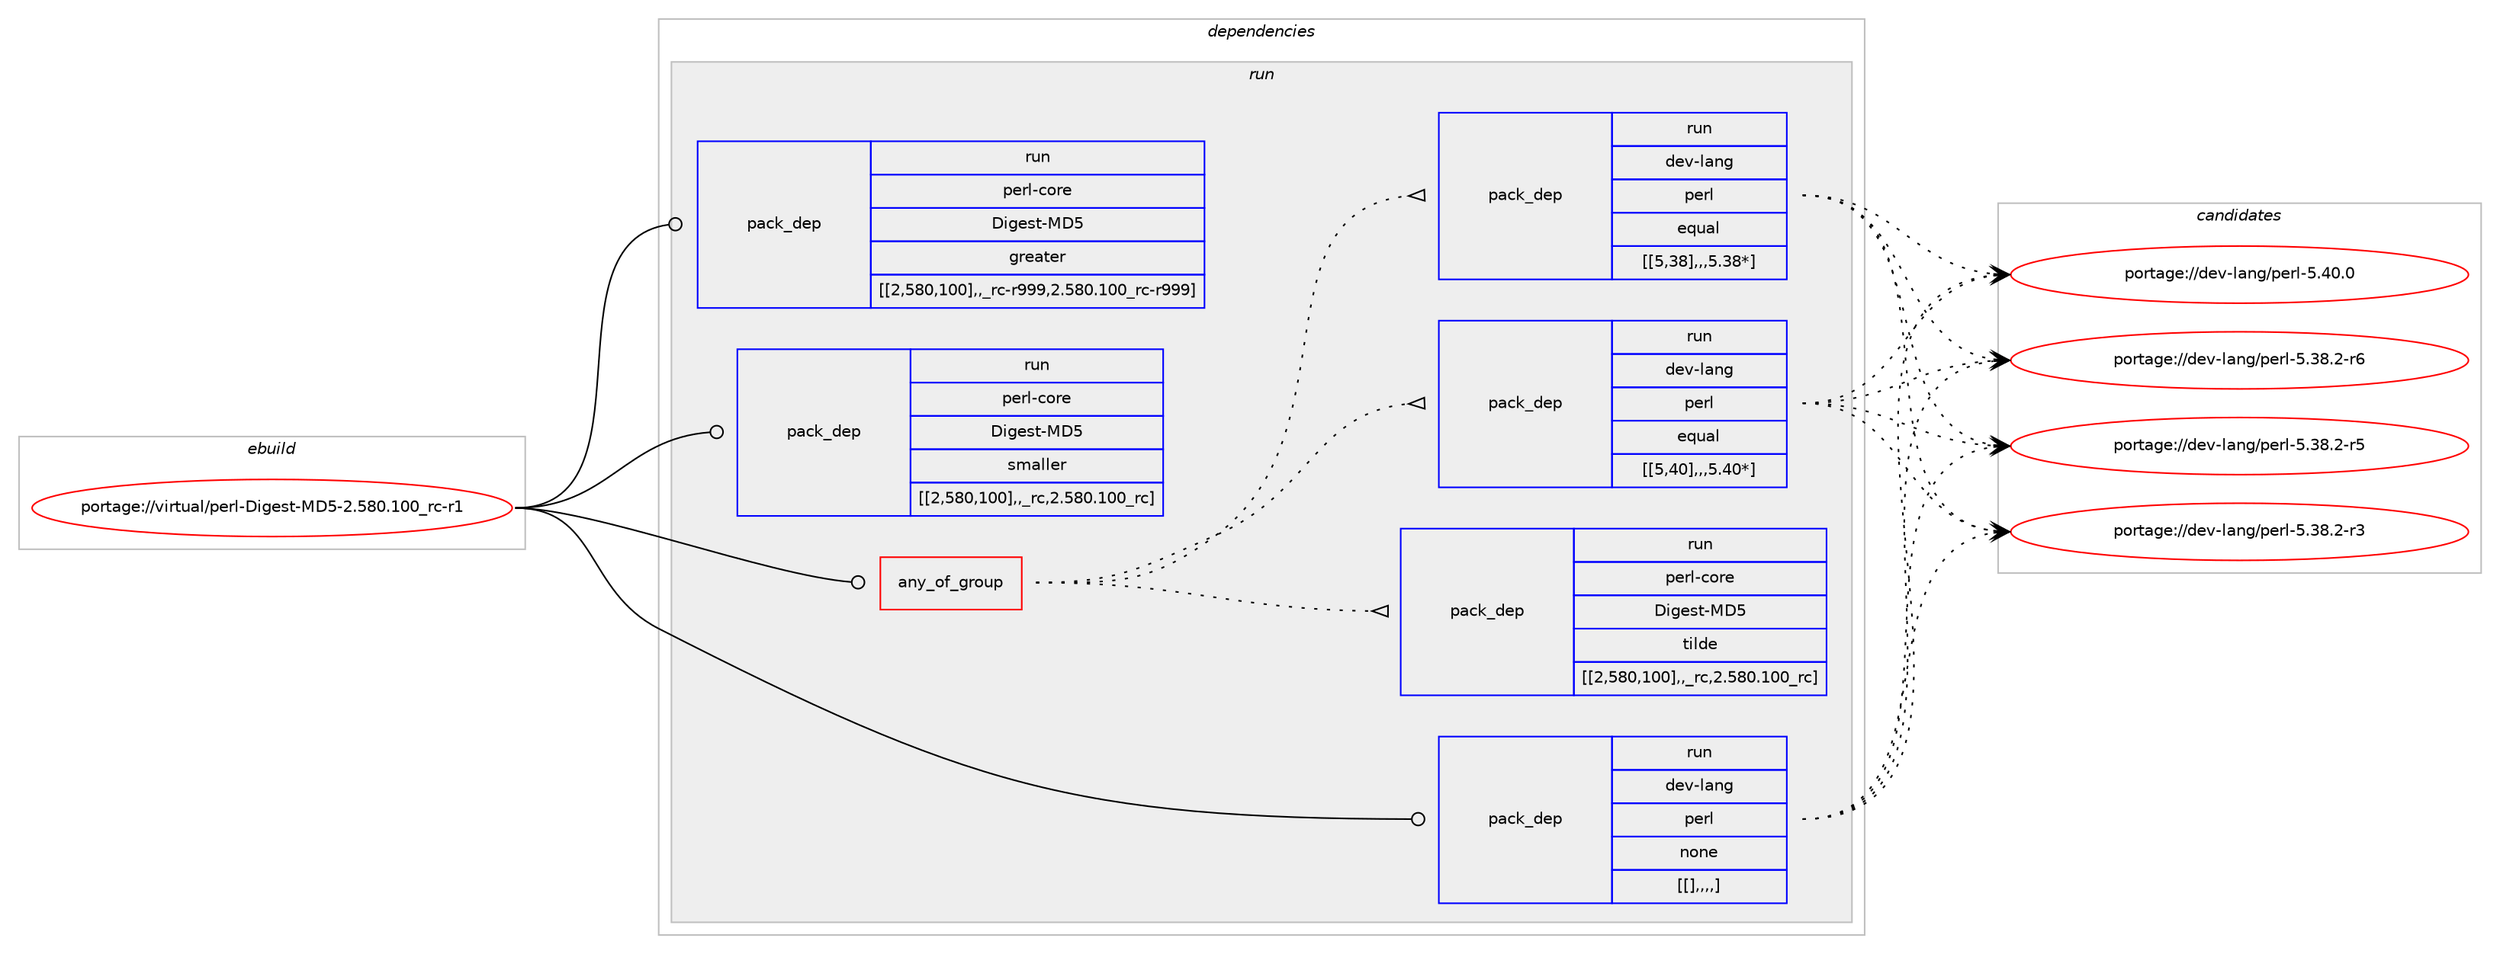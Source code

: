 digraph prolog {

# *************
# Graph options
# *************

newrank=true;
concentrate=true;
compound=true;
graph [rankdir=LR,fontname=Helvetica,fontsize=10,ranksep=1.5];#, ranksep=2.5, nodesep=0.2];
edge  [arrowhead=vee];
node  [fontname=Helvetica,fontsize=10];

# **********
# The ebuild
# **********

subgraph cluster_leftcol {
color=gray;
label=<<i>ebuild</i>>;
id [label="portage://virtual/perl-Digest-MD5-2.580.100_rc-r1", color=red, width=4, href="../virtual/perl-Digest-MD5-2.580.100_rc-r1.svg"];
}

# ****************
# The dependencies
# ****************

subgraph cluster_midcol {
color=gray;
label=<<i>dependencies</i>>;
subgraph cluster_compile {
fillcolor="#eeeeee";
style=filled;
label=<<i>compile</i>>;
}
subgraph cluster_compileandrun {
fillcolor="#eeeeee";
style=filled;
label=<<i>compile and run</i>>;
}
subgraph cluster_run {
fillcolor="#eeeeee";
style=filled;
label=<<i>run</i>>;
subgraph any71 {
dependency2181 [label=<<TABLE BORDER="0" CELLBORDER="1" CELLSPACING="0" CELLPADDING="4"><TR><TD CELLPADDING="10">any_of_group</TD></TR></TABLE>>, shape=none, color=red];subgraph pack1636 {
dependency2183 [label=<<TABLE BORDER="0" CELLBORDER="1" CELLSPACING="0" CELLPADDING="4" WIDTH="220"><TR><TD ROWSPAN="6" CELLPADDING="30">pack_dep</TD></TR><TR><TD WIDTH="110">run</TD></TR><TR><TD>dev-lang</TD></TR><TR><TD>perl</TD></TR><TR><TD>equal</TD></TR><TR><TD>[[5,40],,,5.40*]</TD></TR></TABLE>>, shape=none, color=blue];
}
dependency2181:e -> dependency2183:w [weight=20,style="dotted",arrowhead="oinv"];
subgraph pack1637 {
dependency2184 [label=<<TABLE BORDER="0" CELLBORDER="1" CELLSPACING="0" CELLPADDING="4" WIDTH="220"><TR><TD ROWSPAN="6" CELLPADDING="30">pack_dep</TD></TR><TR><TD WIDTH="110">run</TD></TR><TR><TD>dev-lang</TD></TR><TR><TD>perl</TD></TR><TR><TD>equal</TD></TR><TR><TD>[[5,38],,,5.38*]</TD></TR></TABLE>>, shape=none, color=blue];
}
dependency2181:e -> dependency2184:w [weight=20,style="dotted",arrowhead="oinv"];
subgraph pack1638 {
dependency2185 [label=<<TABLE BORDER="0" CELLBORDER="1" CELLSPACING="0" CELLPADDING="4" WIDTH="220"><TR><TD ROWSPAN="6" CELLPADDING="30">pack_dep</TD></TR><TR><TD WIDTH="110">run</TD></TR><TR><TD>perl-core</TD></TR><TR><TD>Digest-MD5</TD></TR><TR><TD>tilde</TD></TR><TR><TD>[[2,580,100],,_rc,2.580.100_rc]</TD></TR></TABLE>>, shape=none, color=blue];
}
dependency2181:e -> dependency2185:w [weight=20,style="dotted",arrowhead="oinv"];
}
id:e -> dependency2181:w [weight=20,style="solid",arrowhead="odot"];
subgraph pack1639 {
dependency2186 [label=<<TABLE BORDER="0" CELLBORDER="1" CELLSPACING="0" CELLPADDING="4" WIDTH="220"><TR><TD ROWSPAN="6" CELLPADDING="30">pack_dep</TD></TR><TR><TD WIDTH="110">run</TD></TR><TR><TD>dev-lang</TD></TR><TR><TD>perl</TD></TR><TR><TD>none</TD></TR><TR><TD>[[],,,,]</TD></TR></TABLE>>, shape=none, color=blue];
}
id:e -> dependency2186:w [weight=20,style="solid",arrowhead="odot"];
subgraph pack1641 {
dependency2189 [label=<<TABLE BORDER="0" CELLBORDER="1" CELLSPACING="0" CELLPADDING="4" WIDTH="220"><TR><TD ROWSPAN="6" CELLPADDING="30">pack_dep</TD></TR><TR><TD WIDTH="110">run</TD></TR><TR><TD>perl-core</TD></TR><TR><TD>Digest-MD5</TD></TR><TR><TD>greater</TD></TR><TR><TD>[[2,580,100],,_rc-r999,2.580.100_rc-r999]</TD></TR></TABLE>>, shape=none, color=blue];
}
id:e -> dependency2189:w [weight=20,style="solid",arrowhead="odot"];
subgraph pack1643 {
dependency2191 [label=<<TABLE BORDER="0" CELLBORDER="1" CELLSPACING="0" CELLPADDING="4" WIDTH="220"><TR><TD ROWSPAN="6" CELLPADDING="30">pack_dep</TD></TR><TR><TD WIDTH="110">run</TD></TR><TR><TD>perl-core</TD></TR><TR><TD>Digest-MD5</TD></TR><TR><TD>smaller</TD></TR><TR><TD>[[2,580,100],,_rc,2.580.100_rc]</TD></TR></TABLE>>, shape=none, color=blue];
}
id:e -> dependency2191:w [weight=20,style="solid",arrowhead="odot"];
}
}

# **************
# The candidates
# **************

subgraph cluster_choices {
rank=same;
color=gray;
label=<<i>candidates</i>>;

subgraph choice1634 {
color=black;
nodesep=1;
choice10010111845108971101034711210111410845534652484648 [label="portage://dev-lang/perl-5.40.0", color=red, width=4,href="../dev-lang/perl-5.40.0.svg"];
choice100101118451089711010347112101114108455346515646504511454 [label="portage://dev-lang/perl-5.38.2-r6", color=red, width=4,href="../dev-lang/perl-5.38.2-r6.svg"];
choice100101118451089711010347112101114108455346515646504511453 [label="portage://dev-lang/perl-5.38.2-r5", color=red, width=4,href="../dev-lang/perl-5.38.2-r5.svg"];
choice100101118451089711010347112101114108455346515646504511451 [label="portage://dev-lang/perl-5.38.2-r3", color=red, width=4,href="../dev-lang/perl-5.38.2-r3.svg"];
dependency2183:e -> choice10010111845108971101034711210111410845534652484648:w [style=dotted,weight="100"];
dependency2183:e -> choice100101118451089711010347112101114108455346515646504511454:w [style=dotted,weight="100"];
dependency2183:e -> choice100101118451089711010347112101114108455346515646504511453:w [style=dotted,weight="100"];
dependency2183:e -> choice100101118451089711010347112101114108455346515646504511451:w [style=dotted,weight="100"];
}
subgraph choice1637 {
color=black;
nodesep=1;
choice10010111845108971101034711210111410845534652484648 [label="portage://dev-lang/perl-5.40.0", color=red, width=4,href="../dev-lang/perl-5.40.0.svg"];
choice100101118451089711010347112101114108455346515646504511454 [label="portage://dev-lang/perl-5.38.2-r6", color=red, width=4,href="../dev-lang/perl-5.38.2-r6.svg"];
choice100101118451089711010347112101114108455346515646504511453 [label="portage://dev-lang/perl-5.38.2-r5", color=red, width=4,href="../dev-lang/perl-5.38.2-r5.svg"];
choice100101118451089711010347112101114108455346515646504511451 [label="portage://dev-lang/perl-5.38.2-r3", color=red, width=4,href="../dev-lang/perl-5.38.2-r3.svg"];
dependency2184:e -> choice10010111845108971101034711210111410845534652484648:w [style=dotted,weight="100"];
dependency2184:e -> choice100101118451089711010347112101114108455346515646504511454:w [style=dotted,weight="100"];
dependency2184:e -> choice100101118451089711010347112101114108455346515646504511453:w [style=dotted,weight="100"];
dependency2184:e -> choice100101118451089711010347112101114108455346515646504511451:w [style=dotted,weight="100"];
}
subgraph choice1639 {
color=black;
nodesep=1;
}
subgraph choice1640 {
color=black;
nodesep=1;
choice10010111845108971101034711210111410845534652484648 [label="portage://dev-lang/perl-5.40.0", color=red, width=4,href="../dev-lang/perl-5.40.0.svg"];
choice100101118451089711010347112101114108455346515646504511454 [label="portage://dev-lang/perl-5.38.2-r6", color=red, width=4,href="../dev-lang/perl-5.38.2-r6.svg"];
choice100101118451089711010347112101114108455346515646504511453 [label="portage://dev-lang/perl-5.38.2-r5", color=red, width=4,href="../dev-lang/perl-5.38.2-r5.svg"];
choice100101118451089711010347112101114108455346515646504511451 [label="portage://dev-lang/perl-5.38.2-r3", color=red, width=4,href="../dev-lang/perl-5.38.2-r3.svg"];
dependency2186:e -> choice10010111845108971101034711210111410845534652484648:w [style=dotted,weight="100"];
dependency2186:e -> choice100101118451089711010347112101114108455346515646504511454:w [style=dotted,weight="100"];
dependency2186:e -> choice100101118451089711010347112101114108455346515646504511453:w [style=dotted,weight="100"];
dependency2186:e -> choice100101118451089711010347112101114108455346515646504511451:w [style=dotted,weight="100"];
}
subgraph choice1641 {
color=black;
nodesep=1;
}
subgraph choice1642 {
color=black;
nodesep=1;
}
}

}
